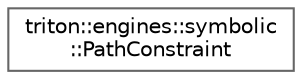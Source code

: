 digraph "Graphical Class Hierarchy"
{
 // LATEX_PDF_SIZE
  bgcolor="transparent";
  edge [fontname=Helvetica,fontsize=10,labelfontname=Helvetica,labelfontsize=10];
  node [fontname=Helvetica,fontsize=10,shape=box,height=0.2,width=0.4];
  rankdir="LR";
  Node0 [label="triton::engines::symbolic\l::PathConstraint",height=0.2,width=0.4,color="grey40", fillcolor="white", style="filled",URL="$classtriton_1_1engines_1_1symbolic_1_1PathConstraint.html",tooltip="The path constraint class."];
}
